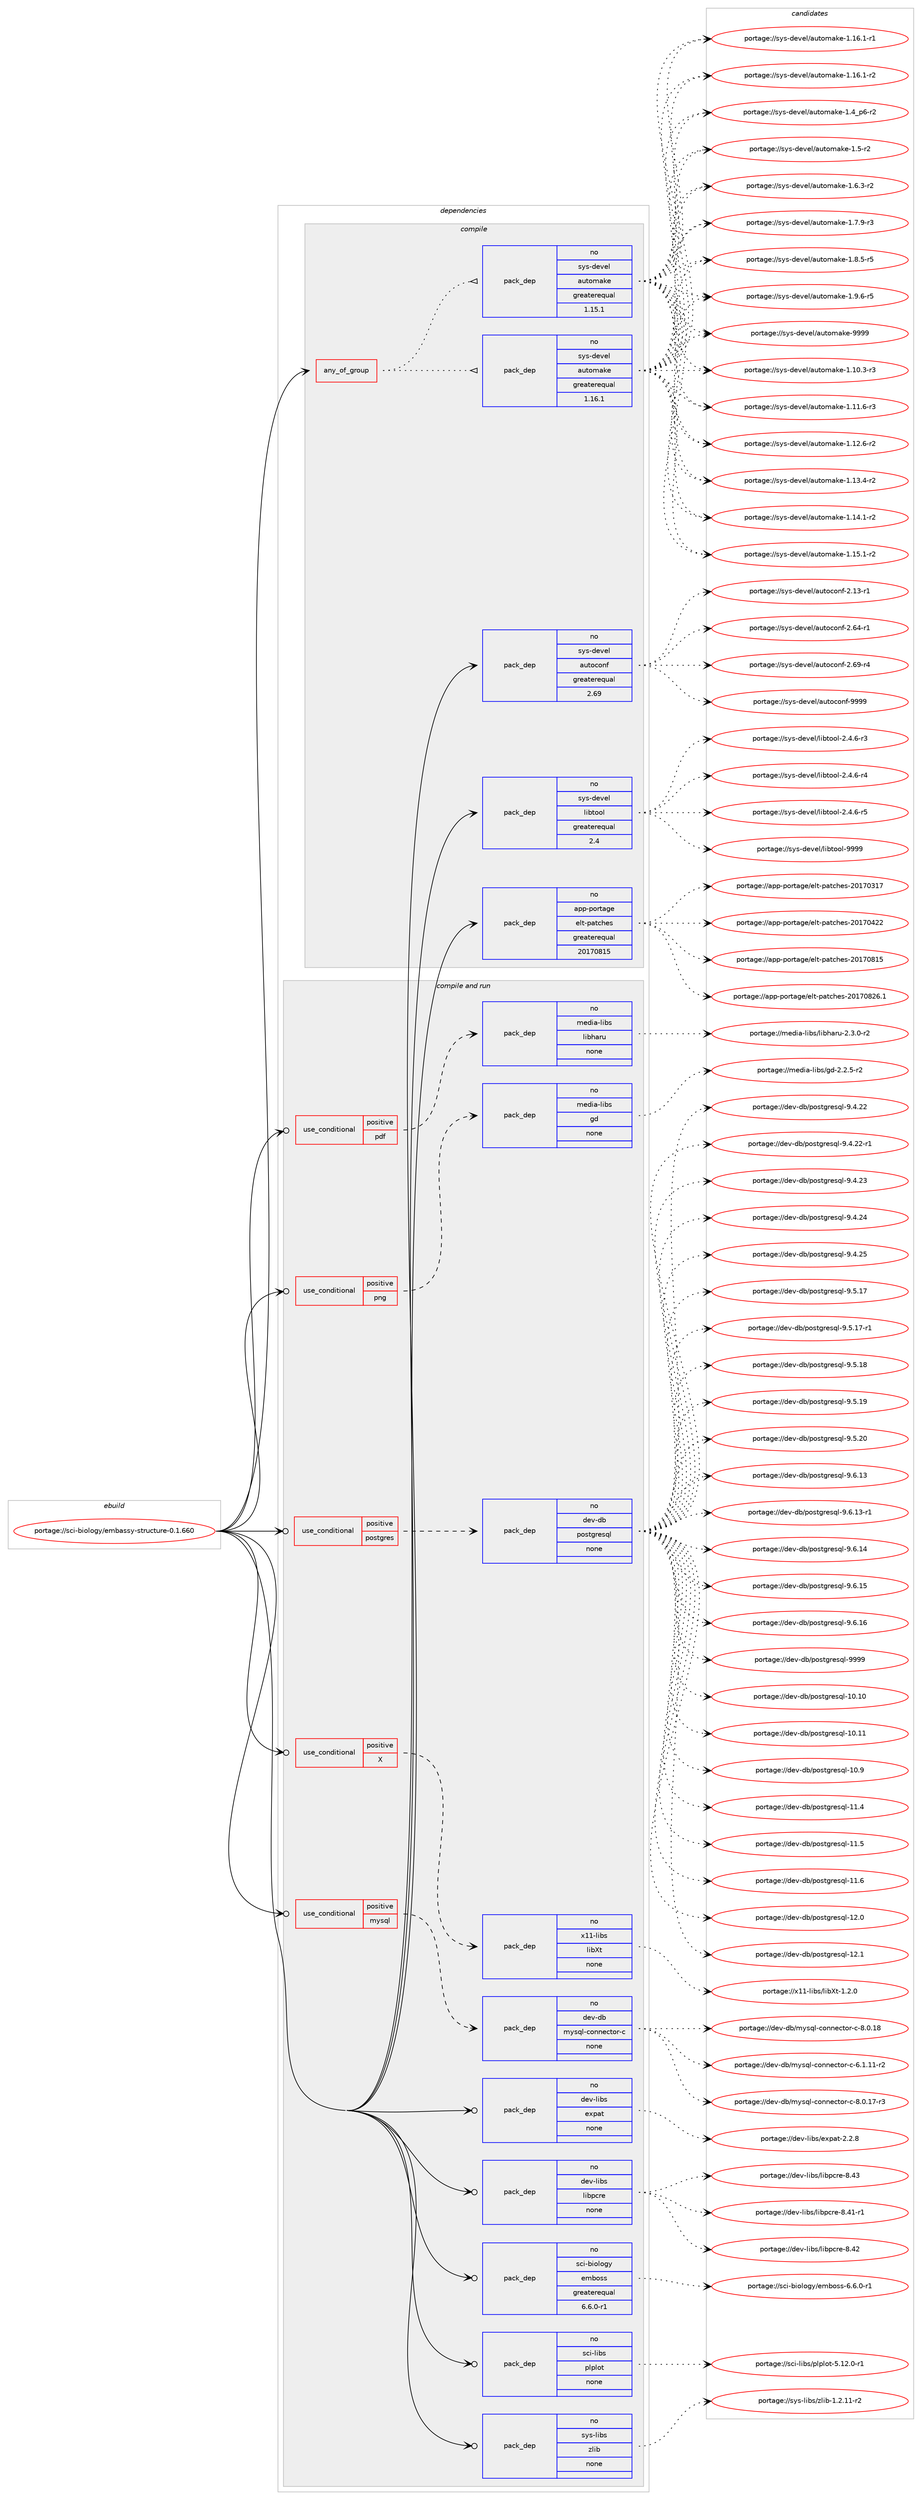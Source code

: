 digraph prolog {

# *************
# Graph options
# *************

newrank=true;
concentrate=true;
compound=true;
graph [rankdir=LR,fontname=Helvetica,fontsize=10,ranksep=1.5];#, ranksep=2.5, nodesep=0.2];
edge  [arrowhead=vee];
node  [fontname=Helvetica,fontsize=10];

# **********
# The ebuild
# **********

subgraph cluster_leftcol {
color=gray;
rank=same;
label=<<i>ebuild</i>>;
id [label="portage://sci-biology/embassy-structure-0.1.660", color=red, width=4, href="../sci-biology/embassy-structure-0.1.660.svg"];
}

# ****************
# The dependencies
# ****************

subgraph cluster_midcol {
color=gray;
label=<<i>dependencies</i>>;
subgraph cluster_compile {
fillcolor="#eeeeee";
style=filled;
label=<<i>compile</i>>;
subgraph any6263 {
dependency383238 [label=<<TABLE BORDER="0" CELLBORDER="1" CELLSPACING="0" CELLPADDING="4"><TR><TD CELLPADDING="10">any_of_group</TD></TR></TABLE>>, shape=none, color=red];subgraph pack281560 {
dependency383239 [label=<<TABLE BORDER="0" CELLBORDER="1" CELLSPACING="0" CELLPADDING="4" WIDTH="220"><TR><TD ROWSPAN="6" CELLPADDING="30">pack_dep</TD></TR><TR><TD WIDTH="110">no</TD></TR><TR><TD>sys-devel</TD></TR><TR><TD>automake</TD></TR><TR><TD>greaterequal</TD></TR><TR><TD>1.16.1</TD></TR></TABLE>>, shape=none, color=blue];
}
dependency383238:e -> dependency383239:w [weight=20,style="dotted",arrowhead="oinv"];
subgraph pack281561 {
dependency383240 [label=<<TABLE BORDER="0" CELLBORDER="1" CELLSPACING="0" CELLPADDING="4" WIDTH="220"><TR><TD ROWSPAN="6" CELLPADDING="30">pack_dep</TD></TR><TR><TD WIDTH="110">no</TD></TR><TR><TD>sys-devel</TD></TR><TR><TD>automake</TD></TR><TR><TD>greaterequal</TD></TR><TR><TD>1.15.1</TD></TR></TABLE>>, shape=none, color=blue];
}
dependency383238:e -> dependency383240:w [weight=20,style="dotted",arrowhead="oinv"];
}
id:e -> dependency383238:w [weight=20,style="solid",arrowhead="vee"];
subgraph pack281562 {
dependency383241 [label=<<TABLE BORDER="0" CELLBORDER="1" CELLSPACING="0" CELLPADDING="4" WIDTH="220"><TR><TD ROWSPAN="6" CELLPADDING="30">pack_dep</TD></TR><TR><TD WIDTH="110">no</TD></TR><TR><TD>app-portage</TD></TR><TR><TD>elt-patches</TD></TR><TR><TD>greaterequal</TD></TR><TR><TD>20170815</TD></TR></TABLE>>, shape=none, color=blue];
}
id:e -> dependency383241:w [weight=20,style="solid",arrowhead="vee"];
subgraph pack281563 {
dependency383242 [label=<<TABLE BORDER="0" CELLBORDER="1" CELLSPACING="0" CELLPADDING="4" WIDTH="220"><TR><TD ROWSPAN="6" CELLPADDING="30">pack_dep</TD></TR><TR><TD WIDTH="110">no</TD></TR><TR><TD>sys-devel</TD></TR><TR><TD>autoconf</TD></TR><TR><TD>greaterequal</TD></TR><TR><TD>2.69</TD></TR></TABLE>>, shape=none, color=blue];
}
id:e -> dependency383242:w [weight=20,style="solid",arrowhead="vee"];
subgraph pack281564 {
dependency383243 [label=<<TABLE BORDER="0" CELLBORDER="1" CELLSPACING="0" CELLPADDING="4" WIDTH="220"><TR><TD ROWSPAN="6" CELLPADDING="30">pack_dep</TD></TR><TR><TD WIDTH="110">no</TD></TR><TR><TD>sys-devel</TD></TR><TR><TD>libtool</TD></TR><TR><TD>greaterequal</TD></TR><TR><TD>2.4</TD></TR></TABLE>>, shape=none, color=blue];
}
id:e -> dependency383243:w [weight=20,style="solid",arrowhead="vee"];
}
subgraph cluster_compileandrun {
fillcolor="#eeeeee";
style=filled;
label=<<i>compile and run</i>>;
subgraph cond95217 {
dependency383244 [label=<<TABLE BORDER="0" CELLBORDER="1" CELLSPACING="0" CELLPADDING="4"><TR><TD ROWSPAN="3" CELLPADDING="10">use_conditional</TD></TR><TR><TD>positive</TD></TR><TR><TD>X</TD></TR></TABLE>>, shape=none, color=red];
subgraph pack281565 {
dependency383245 [label=<<TABLE BORDER="0" CELLBORDER="1" CELLSPACING="0" CELLPADDING="4" WIDTH="220"><TR><TD ROWSPAN="6" CELLPADDING="30">pack_dep</TD></TR><TR><TD WIDTH="110">no</TD></TR><TR><TD>x11-libs</TD></TR><TR><TD>libXt</TD></TR><TR><TD>none</TD></TR><TR><TD></TD></TR></TABLE>>, shape=none, color=blue];
}
dependency383244:e -> dependency383245:w [weight=20,style="dashed",arrowhead="vee"];
}
id:e -> dependency383244:w [weight=20,style="solid",arrowhead="odotvee"];
subgraph cond95218 {
dependency383246 [label=<<TABLE BORDER="0" CELLBORDER="1" CELLSPACING="0" CELLPADDING="4"><TR><TD ROWSPAN="3" CELLPADDING="10">use_conditional</TD></TR><TR><TD>positive</TD></TR><TR><TD>mysql</TD></TR></TABLE>>, shape=none, color=red];
subgraph pack281566 {
dependency383247 [label=<<TABLE BORDER="0" CELLBORDER="1" CELLSPACING="0" CELLPADDING="4" WIDTH="220"><TR><TD ROWSPAN="6" CELLPADDING="30">pack_dep</TD></TR><TR><TD WIDTH="110">no</TD></TR><TR><TD>dev-db</TD></TR><TR><TD>mysql-connector-c</TD></TR><TR><TD>none</TD></TR><TR><TD></TD></TR></TABLE>>, shape=none, color=blue];
}
dependency383246:e -> dependency383247:w [weight=20,style="dashed",arrowhead="vee"];
}
id:e -> dependency383246:w [weight=20,style="solid",arrowhead="odotvee"];
subgraph cond95219 {
dependency383248 [label=<<TABLE BORDER="0" CELLBORDER="1" CELLSPACING="0" CELLPADDING="4"><TR><TD ROWSPAN="3" CELLPADDING="10">use_conditional</TD></TR><TR><TD>positive</TD></TR><TR><TD>pdf</TD></TR></TABLE>>, shape=none, color=red];
subgraph pack281567 {
dependency383249 [label=<<TABLE BORDER="0" CELLBORDER="1" CELLSPACING="0" CELLPADDING="4" WIDTH="220"><TR><TD ROWSPAN="6" CELLPADDING="30">pack_dep</TD></TR><TR><TD WIDTH="110">no</TD></TR><TR><TD>media-libs</TD></TR><TR><TD>libharu</TD></TR><TR><TD>none</TD></TR><TR><TD></TD></TR></TABLE>>, shape=none, color=blue];
}
dependency383248:e -> dependency383249:w [weight=20,style="dashed",arrowhead="vee"];
}
id:e -> dependency383248:w [weight=20,style="solid",arrowhead="odotvee"];
subgraph cond95220 {
dependency383250 [label=<<TABLE BORDER="0" CELLBORDER="1" CELLSPACING="0" CELLPADDING="4"><TR><TD ROWSPAN="3" CELLPADDING="10">use_conditional</TD></TR><TR><TD>positive</TD></TR><TR><TD>png</TD></TR></TABLE>>, shape=none, color=red];
subgraph pack281568 {
dependency383251 [label=<<TABLE BORDER="0" CELLBORDER="1" CELLSPACING="0" CELLPADDING="4" WIDTH="220"><TR><TD ROWSPAN="6" CELLPADDING="30">pack_dep</TD></TR><TR><TD WIDTH="110">no</TD></TR><TR><TD>media-libs</TD></TR><TR><TD>gd</TD></TR><TR><TD>none</TD></TR><TR><TD></TD></TR></TABLE>>, shape=none, color=blue];
}
dependency383250:e -> dependency383251:w [weight=20,style="dashed",arrowhead="vee"];
}
id:e -> dependency383250:w [weight=20,style="solid",arrowhead="odotvee"];
subgraph cond95221 {
dependency383252 [label=<<TABLE BORDER="0" CELLBORDER="1" CELLSPACING="0" CELLPADDING="4"><TR><TD ROWSPAN="3" CELLPADDING="10">use_conditional</TD></TR><TR><TD>positive</TD></TR><TR><TD>postgres</TD></TR></TABLE>>, shape=none, color=red];
subgraph pack281569 {
dependency383253 [label=<<TABLE BORDER="0" CELLBORDER="1" CELLSPACING="0" CELLPADDING="4" WIDTH="220"><TR><TD ROWSPAN="6" CELLPADDING="30">pack_dep</TD></TR><TR><TD WIDTH="110">no</TD></TR><TR><TD>dev-db</TD></TR><TR><TD>postgresql</TD></TR><TR><TD>none</TD></TR><TR><TD></TD></TR></TABLE>>, shape=none, color=blue];
}
dependency383252:e -> dependency383253:w [weight=20,style="dashed",arrowhead="vee"];
}
id:e -> dependency383252:w [weight=20,style="solid",arrowhead="odotvee"];
subgraph pack281570 {
dependency383254 [label=<<TABLE BORDER="0" CELLBORDER="1" CELLSPACING="0" CELLPADDING="4" WIDTH="220"><TR><TD ROWSPAN="6" CELLPADDING="30">pack_dep</TD></TR><TR><TD WIDTH="110">no</TD></TR><TR><TD>dev-libs</TD></TR><TR><TD>expat</TD></TR><TR><TD>none</TD></TR><TR><TD></TD></TR></TABLE>>, shape=none, color=blue];
}
id:e -> dependency383254:w [weight=20,style="solid",arrowhead="odotvee"];
subgraph pack281571 {
dependency383255 [label=<<TABLE BORDER="0" CELLBORDER="1" CELLSPACING="0" CELLPADDING="4" WIDTH="220"><TR><TD ROWSPAN="6" CELLPADDING="30">pack_dep</TD></TR><TR><TD WIDTH="110">no</TD></TR><TR><TD>dev-libs</TD></TR><TR><TD>libpcre</TD></TR><TR><TD>none</TD></TR><TR><TD></TD></TR></TABLE>>, shape=none, color=blue];
}
id:e -> dependency383255:w [weight=20,style="solid",arrowhead="odotvee"];
subgraph pack281572 {
dependency383256 [label=<<TABLE BORDER="0" CELLBORDER="1" CELLSPACING="0" CELLPADDING="4" WIDTH="220"><TR><TD ROWSPAN="6" CELLPADDING="30">pack_dep</TD></TR><TR><TD WIDTH="110">no</TD></TR><TR><TD>sci-biology</TD></TR><TR><TD>emboss</TD></TR><TR><TD>greaterequal</TD></TR><TR><TD>6.6.0-r1</TD></TR></TABLE>>, shape=none, color=blue];
}
id:e -> dependency383256:w [weight=20,style="solid",arrowhead="odotvee"];
subgraph pack281573 {
dependency383257 [label=<<TABLE BORDER="0" CELLBORDER="1" CELLSPACING="0" CELLPADDING="4" WIDTH="220"><TR><TD ROWSPAN="6" CELLPADDING="30">pack_dep</TD></TR><TR><TD WIDTH="110">no</TD></TR><TR><TD>sci-libs</TD></TR><TR><TD>plplot</TD></TR><TR><TD>none</TD></TR><TR><TD></TD></TR></TABLE>>, shape=none, color=blue];
}
id:e -> dependency383257:w [weight=20,style="solid",arrowhead="odotvee"];
subgraph pack281574 {
dependency383258 [label=<<TABLE BORDER="0" CELLBORDER="1" CELLSPACING="0" CELLPADDING="4" WIDTH="220"><TR><TD ROWSPAN="6" CELLPADDING="30">pack_dep</TD></TR><TR><TD WIDTH="110">no</TD></TR><TR><TD>sys-libs</TD></TR><TR><TD>zlib</TD></TR><TR><TD>none</TD></TR><TR><TD></TD></TR></TABLE>>, shape=none, color=blue];
}
id:e -> dependency383258:w [weight=20,style="solid",arrowhead="odotvee"];
}
subgraph cluster_run {
fillcolor="#eeeeee";
style=filled;
label=<<i>run</i>>;
}
}

# **************
# The candidates
# **************

subgraph cluster_choices {
rank=same;
color=gray;
label=<<i>candidates</i>>;

subgraph choice281560 {
color=black;
nodesep=1;
choiceportage11512111545100101118101108479711711611110997107101454946494846514511451 [label="portage://sys-devel/automake-1.10.3-r3", color=red, width=4,href="../sys-devel/automake-1.10.3-r3.svg"];
choiceportage11512111545100101118101108479711711611110997107101454946494946544511451 [label="portage://sys-devel/automake-1.11.6-r3", color=red, width=4,href="../sys-devel/automake-1.11.6-r3.svg"];
choiceportage11512111545100101118101108479711711611110997107101454946495046544511450 [label="portage://sys-devel/automake-1.12.6-r2", color=red, width=4,href="../sys-devel/automake-1.12.6-r2.svg"];
choiceportage11512111545100101118101108479711711611110997107101454946495146524511450 [label="portage://sys-devel/automake-1.13.4-r2", color=red, width=4,href="../sys-devel/automake-1.13.4-r2.svg"];
choiceportage11512111545100101118101108479711711611110997107101454946495246494511450 [label="portage://sys-devel/automake-1.14.1-r2", color=red, width=4,href="../sys-devel/automake-1.14.1-r2.svg"];
choiceportage11512111545100101118101108479711711611110997107101454946495346494511450 [label="portage://sys-devel/automake-1.15.1-r2", color=red, width=4,href="../sys-devel/automake-1.15.1-r2.svg"];
choiceportage11512111545100101118101108479711711611110997107101454946495446494511449 [label="portage://sys-devel/automake-1.16.1-r1", color=red, width=4,href="../sys-devel/automake-1.16.1-r1.svg"];
choiceportage11512111545100101118101108479711711611110997107101454946495446494511450 [label="portage://sys-devel/automake-1.16.1-r2", color=red, width=4,href="../sys-devel/automake-1.16.1-r2.svg"];
choiceportage115121115451001011181011084797117116111109971071014549465295112544511450 [label="portage://sys-devel/automake-1.4_p6-r2", color=red, width=4,href="../sys-devel/automake-1.4_p6-r2.svg"];
choiceportage11512111545100101118101108479711711611110997107101454946534511450 [label="portage://sys-devel/automake-1.5-r2", color=red, width=4,href="../sys-devel/automake-1.5-r2.svg"];
choiceportage115121115451001011181011084797117116111109971071014549465446514511450 [label="portage://sys-devel/automake-1.6.3-r2", color=red, width=4,href="../sys-devel/automake-1.6.3-r2.svg"];
choiceportage115121115451001011181011084797117116111109971071014549465546574511451 [label="portage://sys-devel/automake-1.7.9-r3", color=red, width=4,href="../sys-devel/automake-1.7.9-r3.svg"];
choiceportage115121115451001011181011084797117116111109971071014549465646534511453 [label="portage://sys-devel/automake-1.8.5-r5", color=red, width=4,href="../sys-devel/automake-1.8.5-r5.svg"];
choiceportage115121115451001011181011084797117116111109971071014549465746544511453 [label="portage://sys-devel/automake-1.9.6-r5", color=red, width=4,href="../sys-devel/automake-1.9.6-r5.svg"];
choiceportage115121115451001011181011084797117116111109971071014557575757 [label="portage://sys-devel/automake-9999", color=red, width=4,href="../sys-devel/automake-9999.svg"];
dependency383239:e -> choiceportage11512111545100101118101108479711711611110997107101454946494846514511451:w [style=dotted,weight="100"];
dependency383239:e -> choiceportage11512111545100101118101108479711711611110997107101454946494946544511451:w [style=dotted,weight="100"];
dependency383239:e -> choiceportage11512111545100101118101108479711711611110997107101454946495046544511450:w [style=dotted,weight="100"];
dependency383239:e -> choiceportage11512111545100101118101108479711711611110997107101454946495146524511450:w [style=dotted,weight="100"];
dependency383239:e -> choiceportage11512111545100101118101108479711711611110997107101454946495246494511450:w [style=dotted,weight="100"];
dependency383239:e -> choiceportage11512111545100101118101108479711711611110997107101454946495346494511450:w [style=dotted,weight="100"];
dependency383239:e -> choiceportage11512111545100101118101108479711711611110997107101454946495446494511449:w [style=dotted,weight="100"];
dependency383239:e -> choiceportage11512111545100101118101108479711711611110997107101454946495446494511450:w [style=dotted,weight="100"];
dependency383239:e -> choiceportage115121115451001011181011084797117116111109971071014549465295112544511450:w [style=dotted,weight="100"];
dependency383239:e -> choiceportage11512111545100101118101108479711711611110997107101454946534511450:w [style=dotted,weight="100"];
dependency383239:e -> choiceportage115121115451001011181011084797117116111109971071014549465446514511450:w [style=dotted,weight="100"];
dependency383239:e -> choiceportage115121115451001011181011084797117116111109971071014549465546574511451:w [style=dotted,weight="100"];
dependency383239:e -> choiceportage115121115451001011181011084797117116111109971071014549465646534511453:w [style=dotted,weight="100"];
dependency383239:e -> choiceportage115121115451001011181011084797117116111109971071014549465746544511453:w [style=dotted,weight="100"];
dependency383239:e -> choiceportage115121115451001011181011084797117116111109971071014557575757:w [style=dotted,weight="100"];
}
subgraph choice281561 {
color=black;
nodesep=1;
choiceportage11512111545100101118101108479711711611110997107101454946494846514511451 [label="portage://sys-devel/automake-1.10.3-r3", color=red, width=4,href="../sys-devel/automake-1.10.3-r3.svg"];
choiceportage11512111545100101118101108479711711611110997107101454946494946544511451 [label="portage://sys-devel/automake-1.11.6-r3", color=red, width=4,href="../sys-devel/automake-1.11.6-r3.svg"];
choiceportage11512111545100101118101108479711711611110997107101454946495046544511450 [label="portage://sys-devel/automake-1.12.6-r2", color=red, width=4,href="../sys-devel/automake-1.12.6-r2.svg"];
choiceportage11512111545100101118101108479711711611110997107101454946495146524511450 [label="portage://sys-devel/automake-1.13.4-r2", color=red, width=4,href="../sys-devel/automake-1.13.4-r2.svg"];
choiceportage11512111545100101118101108479711711611110997107101454946495246494511450 [label="portage://sys-devel/automake-1.14.1-r2", color=red, width=4,href="../sys-devel/automake-1.14.1-r2.svg"];
choiceportage11512111545100101118101108479711711611110997107101454946495346494511450 [label="portage://sys-devel/automake-1.15.1-r2", color=red, width=4,href="../sys-devel/automake-1.15.1-r2.svg"];
choiceportage11512111545100101118101108479711711611110997107101454946495446494511449 [label="portage://sys-devel/automake-1.16.1-r1", color=red, width=4,href="../sys-devel/automake-1.16.1-r1.svg"];
choiceportage11512111545100101118101108479711711611110997107101454946495446494511450 [label="portage://sys-devel/automake-1.16.1-r2", color=red, width=4,href="../sys-devel/automake-1.16.1-r2.svg"];
choiceportage115121115451001011181011084797117116111109971071014549465295112544511450 [label="portage://sys-devel/automake-1.4_p6-r2", color=red, width=4,href="../sys-devel/automake-1.4_p6-r2.svg"];
choiceportage11512111545100101118101108479711711611110997107101454946534511450 [label="portage://sys-devel/automake-1.5-r2", color=red, width=4,href="../sys-devel/automake-1.5-r2.svg"];
choiceportage115121115451001011181011084797117116111109971071014549465446514511450 [label="portage://sys-devel/automake-1.6.3-r2", color=red, width=4,href="../sys-devel/automake-1.6.3-r2.svg"];
choiceportage115121115451001011181011084797117116111109971071014549465546574511451 [label="portage://sys-devel/automake-1.7.9-r3", color=red, width=4,href="../sys-devel/automake-1.7.9-r3.svg"];
choiceportage115121115451001011181011084797117116111109971071014549465646534511453 [label="portage://sys-devel/automake-1.8.5-r5", color=red, width=4,href="../sys-devel/automake-1.8.5-r5.svg"];
choiceportage115121115451001011181011084797117116111109971071014549465746544511453 [label="portage://sys-devel/automake-1.9.6-r5", color=red, width=4,href="../sys-devel/automake-1.9.6-r5.svg"];
choiceportage115121115451001011181011084797117116111109971071014557575757 [label="portage://sys-devel/automake-9999", color=red, width=4,href="../sys-devel/automake-9999.svg"];
dependency383240:e -> choiceportage11512111545100101118101108479711711611110997107101454946494846514511451:w [style=dotted,weight="100"];
dependency383240:e -> choiceportage11512111545100101118101108479711711611110997107101454946494946544511451:w [style=dotted,weight="100"];
dependency383240:e -> choiceportage11512111545100101118101108479711711611110997107101454946495046544511450:w [style=dotted,weight="100"];
dependency383240:e -> choiceportage11512111545100101118101108479711711611110997107101454946495146524511450:w [style=dotted,weight="100"];
dependency383240:e -> choiceportage11512111545100101118101108479711711611110997107101454946495246494511450:w [style=dotted,weight="100"];
dependency383240:e -> choiceportage11512111545100101118101108479711711611110997107101454946495346494511450:w [style=dotted,weight="100"];
dependency383240:e -> choiceportage11512111545100101118101108479711711611110997107101454946495446494511449:w [style=dotted,weight="100"];
dependency383240:e -> choiceportage11512111545100101118101108479711711611110997107101454946495446494511450:w [style=dotted,weight="100"];
dependency383240:e -> choiceportage115121115451001011181011084797117116111109971071014549465295112544511450:w [style=dotted,weight="100"];
dependency383240:e -> choiceportage11512111545100101118101108479711711611110997107101454946534511450:w [style=dotted,weight="100"];
dependency383240:e -> choiceportage115121115451001011181011084797117116111109971071014549465446514511450:w [style=dotted,weight="100"];
dependency383240:e -> choiceportage115121115451001011181011084797117116111109971071014549465546574511451:w [style=dotted,weight="100"];
dependency383240:e -> choiceportage115121115451001011181011084797117116111109971071014549465646534511453:w [style=dotted,weight="100"];
dependency383240:e -> choiceportage115121115451001011181011084797117116111109971071014549465746544511453:w [style=dotted,weight="100"];
dependency383240:e -> choiceportage115121115451001011181011084797117116111109971071014557575757:w [style=dotted,weight="100"];
}
subgraph choice281562 {
color=black;
nodesep=1;
choiceportage97112112451121111141169710310147101108116451129711699104101115455048495548514955 [label="portage://app-portage/elt-patches-20170317", color=red, width=4,href="../app-portage/elt-patches-20170317.svg"];
choiceportage97112112451121111141169710310147101108116451129711699104101115455048495548525050 [label="portage://app-portage/elt-patches-20170422", color=red, width=4,href="../app-portage/elt-patches-20170422.svg"];
choiceportage97112112451121111141169710310147101108116451129711699104101115455048495548564953 [label="portage://app-portage/elt-patches-20170815", color=red, width=4,href="../app-portage/elt-patches-20170815.svg"];
choiceportage971121124511211111411697103101471011081164511297116991041011154550484955485650544649 [label="portage://app-portage/elt-patches-20170826.1", color=red, width=4,href="../app-portage/elt-patches-20170826.1.svg"];
dependency383241:e -> choiceportage97112112451121111141169710310147101108116451129711699104101115455048495548514955:w [style=dotted,weight="100"];
dependency383241:e -> choiceportage97112112451121111141169710310147101108116451129711699104101115455048495548525050:w [style=dotted,weight="100"];
dependency383241:e -> choiceportage97112112451121111141169710310147101108116451129711699104101115455048495548564953:w [style=dotted,weight="100"];
dependency383241:e -> choiceportage971121124511211111411697103101471011081164511297116991041011154550484955485650544649:w [style=dotted,weight="100"];
}
subgraph choice281563 {
color=black;
nodesep=1;
choiceportage1151211154510010111810110847971171161119911111010245504649514511449 [label="portage://sys-devel/autoconf-2.13-r1", color=red, width=4,href="../sys-devel/autoconf-2.13-r1.svg"];
choiceportage1151211154510010111810110847971171161119911111010245504654524511449 [label="portage://sys-devel/autoconf-2.64-r1", color=red, width=4,href="../sys-devel/autoconf-2.64-r1.svg"];
choiceportage1151211154510010111810110847971171161119911111010245504654574511452 [label="portage://sys-devel/autoconf-2.69-r4", color=red, width=4,href="../sys-devel/autoconf-2.69-r4.svg"];
choiceportage115121115451001011181011084797117116111991111101024557575757 [label="portage://sys-devel/autoconf-9999", color=red, width=4,href="../sys-devel/autoconf-9999.svg"];
dependency383242:e -> choiceportage1151211154510010111810110847971171161119911111010245504649514511449:w [style=dotted,weight="100"];
dependency383242:e -> choiceportage1151211154510010111810110847971171161119911111010245504654524511449:w [style=dotted,weight="100"];
dependency383242:e -> choiceportage1151211154510010111810110847971171161119911111010245504654574511452:w [style=dotted,weight="100"];
dependency383242:e -> choiceportage115121115451001011181011084797117116111991111101024557575757:w [style=dotted,weight="100"];
}
subgraph choice281564 {
color=black;
nodesep=1;
choiceportage1151211154510010111810110847108105981161111111084550465246544511451 [label="portage://sys-devel/libtool-2.4.6-r3", color=red, width=4,href="../sys-devel/libtool-2.4.6-r3.svg"];
choiceportage1151211154510010111810110847108105981161111111084550465246544511452 [label="portage://sys-devel/libtool-2.4.6-r4", color=red, width=4,href="../sys-devel/libtool-2.4.6-r4.svg"];
choiceportage1151211154510010111810110847108105981161111111084550465246544511453 [label="portage://sys-devel/libtool-2.4.6-r5", color=red, width=4,href="../sys-devel/libtool-2.4.6-r5.svg"];
choiceportage1151211154510010111810110847108105981161111111084557575757 [label="portage://sys-devel/libtool-9999", color=red, width=4,href="../sys-devel/libtool-9999.svg"];
dependency383243:e -> choiceportage1151211154510010111810110847108105981161111111084550465246544511451:w [style=dotted,weight="100"];
dependency383243:e -> choiceportage1151211154510010111810110847108105981161111111084550465246544511452:w [style=dotted,weight="100"];
dependency383243:e -> choiceportage1151211154510010111810110847108105981161111111084550465246544511453:w [style=dotted,weight="100"];
dependency383243:e -> choiceportage1151211154510010111810110847108105981161111111084557575757:w [style=dotted,weight="100"];
}
subgraph choice281565 {
color=black;
nodesep=1;
choiceportage12049494510810598115471081059888116454946504648 [label="portage://x11-libs/libXt-1.2.0", color=red, width=4,href="../x11-libs/libXt-1.2.0.svg"];
dependency383245:e -> choiceportage12049494510810598115471081059888116454946504648:w [style=dotted,weight="100"];
}
subgraph choice281566 {
color=black;
nodesep=1;
choiceportage1001011184510098471091211151131084599111110110101991161111144599455446494649494511450 [label="portage://dev-db/mysql-connector-c-6.1.11-r2", color=red, width=4,href="../dev-db/mysql-connector-c-6.1.11-r2.svg"];
choiceportage1001011184510098471091211151131084599111110110101991161111144599455646484649554511451 [label="portage://dev-db/mysql-connector-c-8.0.17-r3", color=red, width=4,href="../dev-db/mysql-connector-c-8.0.17-r3.svg"];
choiceportage100101118451009847109121115113108459911111011010199116111114459945564648464956 [label="portage://dev-db/mysql-connector-c-8.0.18", color=red, width=4,href="../dev-db/mysql-connector-c-8.0.18.svg"];
dependency383247:e -> choiceportage1001011184510098471091211151131084599111110110101991161111144599455446494649494511450:w [style=dotted,weight="100"];
dependency383247:e -> choiceportage1001011184510098471091211151131084599111110110101991161111144599455646484649554511451:w [style=dotted,weight="100"];
dependency383247:e -> choiceportage100101118451009847109121115113108459911111011010199116111114459945564648464956:w [style=dotted,weight="100"];
}
subgraph choice281567 {
color=black;
nodesep=1;
choiceportage1091011001059745108105981154710810598104971141174550465146484511450 [label="portage://media-libs/libharu-2.3.0-r2", color=red, width=4,href="../media-libs/libharu-2.3.0-r2.svg"];
dependency383249:e -> choiceportage1091011001059745108105981154710810598104971141174550465146484511450:w [style=dotted,weight="100"];
}
subgraph choice281568 {
color=black;
nodesep=1;
choiceportage109101100105974510810598115471031004550465046534511450 [label="portage://media-libs/gd-2.2.5-r2", color=red, width=4,href="../media-libs/gd-2.2.5-r2.svg"];
dependency383251:e -> choiceportage109101100105974510810598115471031004550465046534511450:w [style=dotted,weight="100"];
}
subgraph choice281569 {
color=black;
nodesep=1;
choiceportage100101118451009847112111115116103114101115113108454948464948 [label="portage://dev-db/postgresql-10.10", color=red, width=4,href="../dev-db/postgresql-10.10.svg"];
choiceportage100101118451009847112111115116103114101115113108454948464949 [label="portage://dev-db/postgresql-10.11", color=red, width=4,href="../dev-db/postgresql-10.11.svg"];
choiceportage1001011184510098471121111151161031141011151131084549484657 [label="portage://dev-db/postgresql-10.9", color=red, width=4,href="../dev-db/postgresql-10.9.svg"];
choiceportage1001011184510098471121111151161031141011151131084549494652 [label="portage://dev-db/postgresql-11.4", color=red, width=4,href="../dev-db/postgresql-11.4.svg"];
choiceportage1001011184510098471121111151161031141011151131084549494653 [label="portage://dev-db/postgresql-11.5", color=red, width=4,href="../dev-db/postgresql-11.5.svg"];
choiceportage1001011184510098471121111151161031141011151131084549494654 [label="portage://dev-db/postgresql-11.6", color=red, width=4,href="../dev-db/postgresql-11.6.svg"];
choiceportage1001011184510098471121111151161031141011151131084549504648 [label="portage://dev-db/postgresql-12.0", color=red, width=4,href="../dev-db/postgresql-12.0.svg"];
choiceportage1001011184510098471121111151161031141011151131084549504649 [label="portage://dev-db/postgresql-12.1", color=red, width=4,href="../dev-db/postgresql-12.1.svg"];
choiceportage10010111845100984711211111511610311410111511310845574652465050 [label="portage://dev-db/postgresql-9.4.22", color=red, width=4,href="../dev-db/postgresql-9.4.22.svg"];
choiceportage100101118451009847112111115116103114101115113108455746524650504511449 [label="portage://dev-db/postgresql-9.4.22-r1", color=red, width=4,href="../dev-db/postgresql-9.4.22-r1.svg"];
choiceportage10010111845100984711211111511610311410111511310845574652465051 [label="portage://dev-db/postgresql-9.4.23", color=red, width=4,href="../dev-db/postgresql-9.4.23.svg"];
choiceportage10010111845100984711211111511610311410111511310845574652465052 [label="portage://dev-db/postgresql-9.4.24", color=red, width=4,href="../dev-db/postgresql-9.4.24.svg"];
choiceportage10010111845100984711211111511610311410111511310845574652465053 [label="portage://dev-db/postgresql-9.4.25", color=red, width=4,href="../dev-db/postgresql-9.4.25.svg"];
choiceportage10010111845100984711211111511610311410111511310845574653464955 [label="portage://dev-db/postgresql-9.5.17", color=red, width=4,href="../dev-db/postgresql-9.5.17.svg"];
choiceportage100101118451009847112111115116103114101115113108455746534649554511449 [label="portage://dev-db/postgresql-9.5.17-r1", color=red, width=4,href="../dev-db/postgresql-9.5.17-r1.svg"];
choiceportage10010111845100984711211111511610311410111511310845574653464956 [label="portage://dev-db/postgresql-9.5.18", color=red, width=4,href="../dev-db/postgresql-9.5.18.svg"];
choiceportage10010111845100984711211111511610311410111511310845574653464957 [label="portage://dev-db/postgresql-9.5.19", color=red, width=4,href="../dev-db/postgresql-9.5.19.svg"];
choiceportage10010111845100984711211111511610311410111511310845574653465048 [label="portage://dev-db/postgresql-9.5.20", color=red, width=4,href="../dev-db/postgresql-9.5.20.svg"];
choiceportage10010111845100984711211111511610311410111511310845574654464951 [label="portage://dev-db/postgresql-9.6.13", color=red, width=4,href="../dev-db/postgresql-9.6.13.svg"];
choiceportage100101118451009847112111115116103114101115113108455746544649514511449 [label="portage://dev-db/postgresql-9.6.13-r1", color=red, width=4,href="../dev-db/postgresql-9.6.13-r1.svg"];
choiceportage10010111845100984711211111511610311410111511310845574654464952 [label="portage://dev-db/postgresql-9.6.14", color=red, width=4,href="../dev-db/postgresql-9.6.14.svg"];
choiceportage10010111845100984711211111511610311410111511310845574654464953 [label="portage://dev-db/postgresql-9.6.15", color=red, width=4,href="../dev-db/postgresql-9.6.15.svg"];
choiceportage10010111845100984711211111511610311410111511310845574654464954 [label="portage://dev-db/postgresql-9.6.16", color=red, width=4,href="../dev-db/postgresql-9.6.16.svg"];
choiceportage1001011184510098471121111151161031141011151131084557575757 [label="portage://dev-db/postgresql-9999", color=red, width=4,href="../dev-db/postgresql-9999.svg"];
dependency383253:e -> choiceportage100101118451009847112111115116103114101115113108454948464948:w [style=dotted,weight="100"];
dependency383253:e -> choiceportage100101118451009847112111115116103114101115113108454948464949:w [style=dotted,weight="100"];
dependency383253:e -> choiceportage1001011184510098471121111151161031141011151131084549484657:w [style=dotted,weight="100"];
dependency383253:e -> choiceportage1001011184510098471121111151161031141011151131084549494652:w [style=dotted,weight="100"];
dependency383253:e -> choiceportage1001011184510098471121111151161031141011151131084549494653:w [style=dotted,weight="100"];
dependency383253:e -> choiceportage1001011184510098471121111151161031141011151131084549494654:w [style=dotted,weight="100"];
dependency383253:e -> choiceportage1001011184510098471121111151161031141011151131084549504648:w [style=dotted,weight="100"];
dependency383253:e -> choiceportage1001011184510098471121111151161031141011151131084549504649:w [style=dotted,weight="100"];
dependency383253:e -> choiceportage10010111845100984711211111511610311410111511310845574652465050:w [style=dotted,weight="100"];
dependency383253:e -> choiceportage100101118451009847112111115116103114101115113108455746524650504511449:w [style=dotted,weight="100"];
dependency383253:e -> choiceportage10010111845100984711211111511610311410111511310845574652465051:w [style=dotted,weight="100"];
dependency383253:e -> choiceportage10010111845100984711211111511610311410111511310845574652465052:w [style=dotted,weight="100"];
dependency383253:e -> choiceportage10010111845100984711211111511610311410111511310845574652465053:w [style=dotted,weight="100"];
dependency383253:e -> choiceportage10010111845100984711211111511610311410111511310845574653464955:w [style=dotted,weight="100"];
dependency383253:e -> choiceportage100101118451009847112111115116103114101115113108455746534649554511449:w [style=dotted,weight="100"];
dependency383253:e -> choiceportage10010111845100984711211111511610311410111511310845574653464956:w [style=dotted,weight="100"];
dependency383253:e -> choiceportage10010111845100984711211111511610311410111511310845574653464957:w [style=dotted,weight="100"];
dependency383253:e -> choiceportage10010111845100984711211111511610311410111511310845574653465048:w [style=dotted,weight="100"];
dependency383253:e -> choiceportage10010111845100984711211111511610311410111511310845574654464951:w [style=dotted,weight="100"];
dependency383253:e -> choiceportage100101118451009847112111115116103114101115113108455746544649514511449:w [style=dotted,weight="100"];
dependency383253:e -> choiceportage10010111845100984711211111511610311410111511310845574654464952:w [style=dotted,weight="100"];
dependency383253:e -> choiceportage10010111845100984711211111511610311410111511310845574654464953:w [style=dotted,weight="100"];
dependency383253:e -> choiceportage10010111845100984711211111511610311410111511310845574654464954:w [style=dotted,weight="100"];
dependency383253:e -> choiceportage1001011184510098471121111151161031141011151131084557575757:w [style=dotted,weight="100"];
}
subgraph choice281570 {
color=black;
nodesep=1;
choiceportage10010111845108105981154710112011297116455046504656 [label="portage://dev-libs/expat-2.2.8", color=red, width=4,href="../dev-libs/expat-2.2.8.svg"];
dependency383254:e -> choiceportage10010111845108105981154710112011297116455046504656:w [style=dotted,weight="100"];
}
subgraph choice281571 {
color=black;
nodesep=1;
choiceportage100101118451081059811547108105981129911410145564652494511449 [label="portage://dev-libs/libpcre-8.41-r1", color=red, width=4,href="../dev-libs/libpcre-8.41-r1.svg"];
choiceportage10010111845108105981154710810598112991141014556465250 [label="portage://dev-libs/libpcre-8.42", color=red, width=4,href="../dev-libs/libpcre-8.42.svg"];
choiceportage10010111845108105981154710810598112991141014556465251 [label="portage://dev-libs/libpcre-8.43", color=red, width=4,href="../dev-libs/libpcre-8.43.svg"];
dependency383255:e -> choiceportage100101118451081059811547108105981129911410145564652494511449:w [style=dotted,weight="100"];
dependency383255:e -> choiceportage10010111845108105981154710810598112991141014556465250:w [style=dotted,weight="100"];
dependency383255:e -> choiceportage10010111845108105981154710810598112991141014556465251:w [style=dotted,weight="100"];
}
subgraph choice281572 {
color=black;
nodesep=1;
choiceportage11599105459810511110811110312147101109981111151154554465446484511449 [label="portage://sci-biology/emboss-6.6.0-r1", color=red, width=4,href="../sci-biology/emboss-6.6.0-r1.svg"];
dependency383256:e -> choiceportage11599105459810511110811110312147101109981111151154554465446484511449:w [style=dotted,weight="100"];
}
subgraph choice281573 {
color=black;
nodesep=1;
choiceportage11599105451081059811547112108112108111116455346495046484511449 [label="portage://sci-libs/plplot-5.12.0-r1", color=red, width=4,href="../sci-libs/plplot-5.12.0-r1.svg"];
dependency383257:e -> choiceportage11599105451081059811547112108112108111116455346495046484511449:w [style=dotted,weight="100"];
}
subgraph choice281574 {
color=black;
nodesep=1;
choiceportage11512111545108105981154712210810598454946504649494511450 [label="portage://sys-libs/zlib-1.2.11-r2", color=red, width=4,href="../sys-libs/zlib-1.2.11-r2.svg"];
dependency383258:e -> choiceportage11512111545108105981154712210810598454946504649494511450:w [style=dotted,weight="100"];
}
}

}
